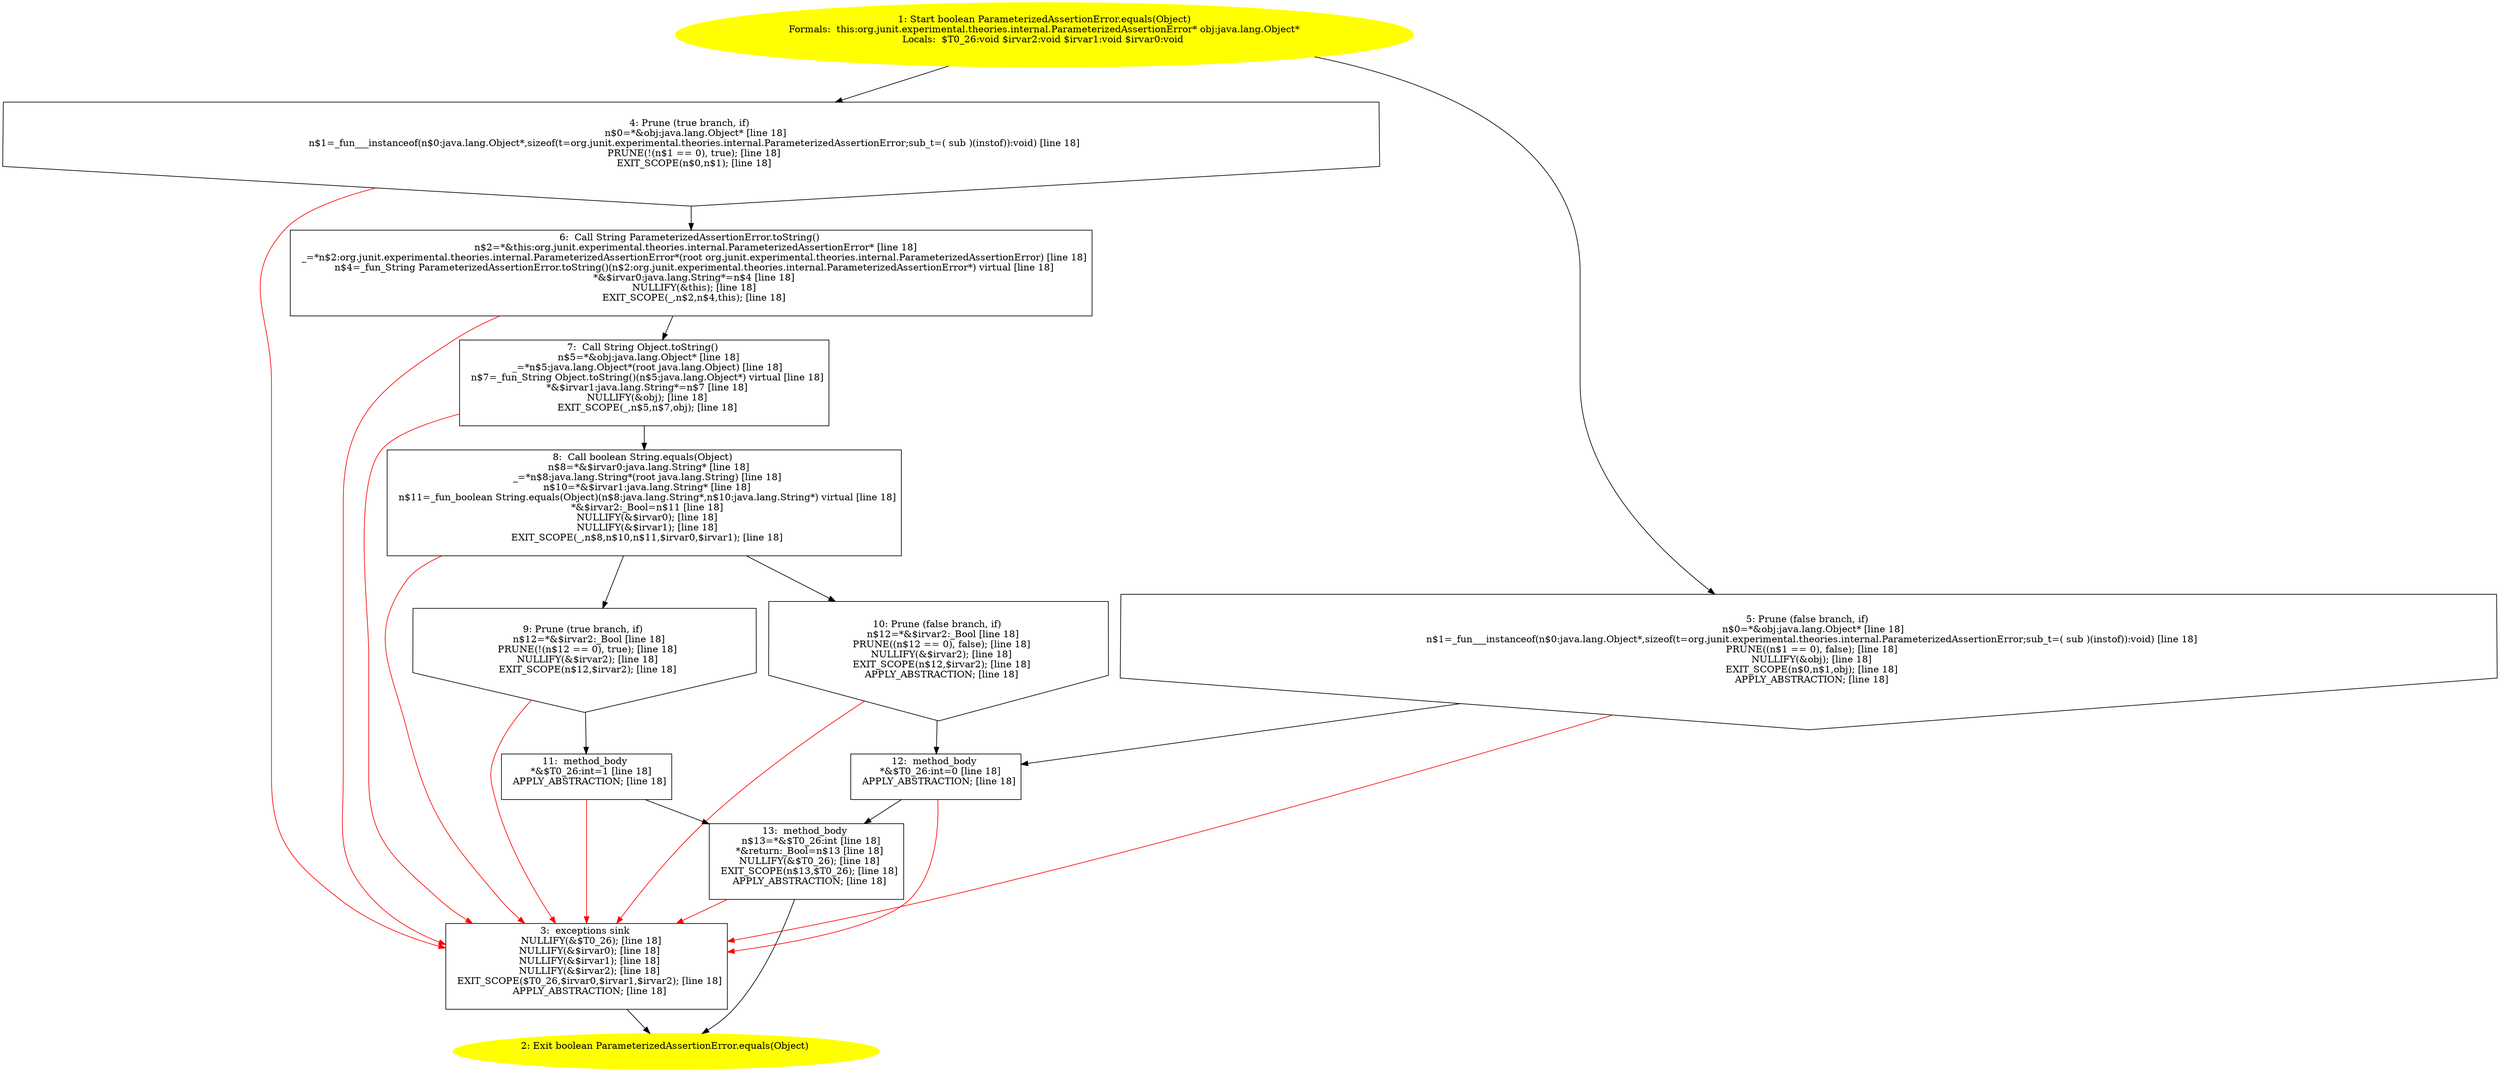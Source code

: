 /* @generated */
digraph cfg {
"org.junit.experimental.theories.internal.ParameterizedAssertionError.equals(java.lang.Object):boolea.cec1b557834b8a85654606fbb4378b19_1" [label="1: Start boolean ParameterizedAssertionError.equals(Object)\nFormals:  this:org.junit.experimental.theories.internal.ParameterizedAssertionError* obj:java.lang.Object*\nLocals:  $T0_26:void $irvar2:void $irvar1:void $irvar0:void \n  " color=yellow style=filled]
	

	 "org.junit.experimental.theories.internal.ParameterizedAssertionError.equals(java.lang.Object):boolea.cec1b557834b8a85654606fbb4378b19_1" -> "org.junit.experimental.theories.internal.ParameterizedAssertionError.equals(java.lang.Object):boolea.cec1b557834b8a85654606fbb4378b19_4" ;
	 "org.junit.experimental.theories.internal.ParameterizedAssertionError.equals(java.lang.Object):boolea.cec1b557834b8a85654606fbb4378b19_1" -> "org.junit.experimental.theories.internal.ParameterizedAssertionError.equals(java.lang.Object):boolea.cec1b557834b8a85654606fbb4378b19_5" ;
"org.junit.experimental.theories.internal.ParameterizedAssertionError.equals(java.lang.Object):boolea.cec1b557834b8a85654606fbb4378b19_2" [label="2: Exit boolean ParameterizedAssertionError.equals(Object) \n  " color=yellow style=filled]
	

"org.junit.experimental.theories.internal.ParameterizedAssertionError.equals(java.lang.Object):boolea.cec1b557834b8a85654606fbb4378b19_3" [label="3:  exceptions sink \n   NULLIFY(&$T0_26); [line 18]\n  NULLIFY(&$irvar0); [line 18]\n  NULLIFY(&$irvar1); [line 18]\n  NULLIFY(&$irvar2); [line 18]\n  EXIT_SCOPE($T0_26,$irvar0,$irvar1,$irvar2); [line 18]\n  APPLY_ABSTRACTION; [line 18]\n " shape="box"]
	

	 "org.junit.experimental.theories.internal.ParameterizedAssertionError.equals(java.lang.Object):boolea.cec1b557834b8a85654606fbb4378b19_3" -> "org.junit.experimental.theories.internal.ParameterizedAssertionError.equals(java.lang.Object):boolea.cec1b557834b8a85654606fbb4378b19_2" ;
"org.junit.experimental.theories.internal.ParameterizedAssertionError.equals(java.lang.Object):boolea.cec1b557834b8a85654606fbb4378b19_4" [label="4: Prune (true branch, if) \n   n$0=*&obj:java.lang.Object* [line 18]\n  n$1=_fun___instanceof(n$0:java.lang.Object*,sizeof(t=org.junit.experimental.theories.internal.ParameterizedAssertionError;sub_t=( sub )(instof)):void) [line 18]\n  PRUNE(!(n$1 == 0), true); [line 18]\n  EXIT_SCOPE(n$0,n$1); [line 18]\n " shape="invhouse"]
	

	 "org.junit.experimental.theories.internal.ParameterizedAssertionError.equals(java.lang.Object):boolea.cec1b557834b8a85654606fbb4378b19_4" -> "org.junit.experimental.theories.internal.ParameterizedAssertionError.equals(java.lang.Object):boolea.cec1b557834b8a85654606fbb4378b19_6" ;
	 "org.junit.experimental.theories.internal.ParameterizedAssertionError.equals(java.lang.Object):boolea.cec1b557834b8a85654606fbb4378b19_4" -> "org.junit.experimental.theories.internal.ParameterizedAssertionError.equals(java.lang.Object):boolea.cec1b557834b8a85654606fbb4378b19_3" [color="red" ];
"org.junit.experimental.theories.internal.ParameterizedAssertionError.equals(java.lang.Object):boolea.cec1b557834b8a85654606fbb4378b19_5" [label="5: Prune (false branch, if) \n   n$0=*&obj:java.lang.Object* [line 18]\n  n$1=_fun___instanceof(n$0:java.lang.Object*,sizeof(t=org.junit.experimental.theories.internal.ParameterizedAssertionError;sub_t=( sub )(instof)):void) [line 18]\n  PRUNE((n$1 == 0), false); [line 18]\n  NULLIFY(&obj); [line 18]\n  EXIT_SCOPE(n$0,n$1,obj); [line 18]\n  APPLY_ABSTRACTION; [line 18]\n " shape="invhouse"]
	

	 "org.junit.experimental.theories.internal.ParameterizedAssertionError.equals(java.lang.Object):boolea.cec1b557834b8a85654606fbb4378b19_5" -> "org.junit.experimental.theories.internal.ParameterizedAssertionError.equals(java.lang.Object):boolea.cec1b557834b8a85654606fbb4378b19_12" ;
	 "org.junit.experimental.theories.internal.ParameterizedAssertionError.equals(java.lang.Object):boolea.cec1b557834b8a85654606fbb4378b19_5" -> "org.junit.experimental.theories.internal.ParameterizedAssertionError.equals(java.lang.Object):boolea.cec1b557834b8a85654606fbb4378b19_3" [color="red" ];
"org.junit.experimental.theories.internal.ParameterizedAssertionError.equals(java.lang.Object):boolea.cec1b557834b8a85654606fbb4378b19_6" [label="6:  Call String ParameterizedAssertionError.toString() \n   n$2=*&this:org.junit.experimental.theories.internal.ParameterizedAssertionError* [line 18]\n  _=*n$2:org.junit.experimental.theories.internal.ParameterizedAssertionError*(root org.junit.experimental.theories.internal.ParameterizedAssertionError) [line 18]\n  n$4=_fun_String ParameterizedAssertionError.toString()(n$2:org.junit.experimental.theories.internal.ParameterizedAssertionError*) virtual [line 18]\n  *&$irvar0:java.lang.String*=n$4 [line 18]\n  NULLIFY(&this); [line 18]\n  EXIT_SCOPE(_,n$2,n$4,this); [line 18]\n " shape="box"]
	

	 "org.junit.experimental.theories.internal.ParameterizedAssertionError.equals(java.lang.Object):boolea.cec1b557834b8a85654606fbb4378b19_6" -> "org.junit.experimental.theories.internal.ParameterizedAssertionError.equals(java.lang.Object):boolea.cec1b557834b8a85654606fbb4378b19_7" ;
	 "org.junit.experimental.theories.internal.ParameterizedAssertionError.equals(java.lang.Object):boolea.cec1b557834b8a85654606fbb4378b19_6" -> "org.junit.experimental.theories.internal.ParameterizedAssertionError.equals(java.lang.Object):boolea.cec1b557834b8a85654606fbb4378b19_3" [color="red" ];
"org.junit.experimental.theories.internal.ParameterizedAssertionError.equals(java.lang.Object):boolea.cec1b557834b8a85654606fbb4378b19_7" [label="7:  Call String Object.toString() \n   n$5=*&obj:java.lang.Object* [line 18]\n  _=*n$5:java.lang.Object*(root java.lang.Object) [line 18]\n  n$7=_fun_String Object.toString()(n$5:java.lang.Object*) virtual [line 18]\n  *&$irvar1:java.lang.String*=n$7 [line 18]\n  NULLIFY(&obj); [line 18]\n  EXIT_SCOPE(_,n$5,n$7,obj); [line 18]\n " shape="box"]
	

	 "org.junit.experimental.theories.internal.ParameterizedAssertionError.equals(java.lang.Object):boolea.cec1b557834b8a85654606fbb4378b19_7" -> "org.junit.experimental.theories.internal.ParameterizedAssertionError.equals(java.lang.Object):boolea.cec1b557834b8a85654606fbb4378b19_8" ;
	 "org.junit.experimental.theories.internal.ParameterizedAssertionError.equals(java.lang.Object):boolea.cec1b557834b8a85654606fbb4378b19_7" -> "org.junit.experimental.theories.internal.ParameterizedAssertionError.equals(java.lang.Object):boolea.cec1b557834b8a85654606fbb4378b19_3" [color="red" ];
"org.junit.experimental.theories.internal.ParameterizedAssertionError.equals(java.lang.Object):boolea.cec1b557834b8a85654606fbb4378b19_8" [label="8:  Call boolean String.equals(Object) \n   n$8=*&$irvar0:java.lang.String* [line 18]\n  _=*n$8:java.lang.String*(root java.lang.String) [line 18]\n  n$10=*&$irvar1:java.lang.String* [line 18]\n  n$11=_fun_boolean String.equals(Object)(n$8:java.lang.String*,n$10:java.lang.String*) virtual [line 18]\n  *&$irvar2:_Bool=n$11 [line 18]\n  NULLIFY(&$irvar0); [line 18]\n  NULLIFY(&$irvar1); [line 18]\n  EXIT_SCOPE(_,n$8,n$10,n$11,$irvar0,$irvar1); [line 18]\n " shape="box"]
	

	 "org.junit.experimental.theories.internal.ParameterizedAssertionError.equals(java.lang.Object):boolea.cec1b557834b8a85654606fbb4378b19_8" -> "org.junit.experimental.theories.internal.ParameterizedAssertionError.equals(java.lang.Object):boolea.cec1b557834b8a85654606fbb4378b19_9" ;
	 "org.junit.experimental.theories.internal.ParameterizedAssertionError.equals(java.lang.Object):boolea.cec1b557834b8a85654606fbb4378b19_8" -> "org.junit.experimental.theories.internal.ParameterizedAssertionError.equals(java.lang.Object):boolea.cec1b557834b8a85654606fbb4378b19_10" ;
	 "org.junit.experimental.theories.internal.ParameterizedAssertionError.equals(java.lang.Object):boolea.cec1b557834b8a85654606fbb4378b19_8" -> "org.junit.experimental.theories.internal.ParameterizedAssertionError.equals(java.lang.Object):boolea.cec1b557834b8a85654606fbb4378b19_3" [color="red" ];
"org.junit.experimental.theories.internal.ParameterizedAssertionError.equals(java.lang.Object):boolea.cec1b557834b8a85654606fbb4378b19_9" [label="9: Prune (true branch, if) \n   n$12=*&$irvar2:_Bool [line 18]\n  PRUNE(!(n$12 == 0), true); [line 18]\n  NULLIFY(&$irvar2); [line 18]\n  EXIT_SCOPE(n$12,$irvar2); [line 18]\n " shape="invhouse"]
	

	 "org.junit.experimental.theories.internal.ParameterizedAssertionError.equals(java.lang.Object):boolea.cec1b557834b8a85654606fbb4378b19_9" -> "org.junit.experimental.theories.internal.ParameterizedAssertionError.equals(java.lang.Object):boolea.cec1b557834b8a85654606fbb4378b19_11" ;
	 "org.junit.experimental.theories.internal.ParameterizedAssertionError.equals(java.lang.Object):boolea.cec1b557834b8a85654606fbb4378b19_9" -> "org.junit.experimental.theories.internal.ParameterizedAssertionError.equals(java.lang.Object):boolea.cec1b557834b8a85654606fbb4378b19_3" [color="red" ];
"org.junit.experimental.theories.internal.ParameterizedAssertionError.equals(java.lang.Object):boolea.cec1b557834b8a85654606fbb4378b19_10" [label="10: Prune (false branch, if) \n   n$12=*&$irvar2:_Bool [line 18]\n  PRUNE((n$12 == 0), false); [line 18]\n  NULLIFY(&$irvar2); [line 18]\n  EXIT_SCOPE(n$12,$irvar2); [line 18]\n  APPLY_ABSTRACTION; [line 18]\n " shape="invhouse"]
	

	 "org.junit.experimental.theories.internal.ParameterizedAssertionError.equals(java.lang.Object):boolea.cec1b557834b8a85654606fbb4378b19_10" -> "org.junit.experimental.theories.internal.ParameterizedAssertionError.equals(java.lang.Object):boolea.cec1b557834b8a85654606fbb4378b19_12" ;
	 "org.junit.experimental.theories.internal.ParameterizedAssertionError.equals(java.lang.Object):boolea.cec1b557834b8a85654606fbb4378b19_10" -> "org.junit.experimental.theories.internal.ParameterizedAssertionError.equals(java.lang.Object):boolea.cec1b557834b8a85654606fbb4378b19_3" [color="red" ];
"org.junit.experimental.theories.internal.ParameterizedAssertionError.equals(java.lang.Object):boolea.cec1b557834b8a85654606fbb4378b19_11" [label="11:  method_body \n   *&$T0_26:int=1 [line 18]\n  APPLY_ABSTRACTION; [line 18]\n " shape="box"]
	

	 "org.junit.experimental.theories.internal.ParameterizedAssertionError.equals(java.lang.Object):boolea.cec1b557834b8a85654606fbb4378b19_11" -> "org.junit.experimental.theories.internal.ParameterizedAssertionError.equals(java.lang.Object):boolea.cec1b557834b8a85654606fbb4378b19_13" ;
	 "org.junit.experimental.theories.internal.ParameterizedAssertionError.equals(java.lang.Object):boolea.cec1b557834b8a85654606fbb4378b19_11" -> "org.junit.experimental.theories.internal.ParameterizedAssertionError.equals(java.lang.Object):boolea.cec1b557834b8a85654606fbb4378b19_3" [color="red" ];
"org.junit.experimental.theories.internal.ParameterizedAssertionError.equals(java.lang.Object):boolea.cec1b557834b8a85654606fbb4378b19_12" [label="12:  method_body \n   *&$T0_26:int=0 [line 18]\n  APPLY_ABSTRACTION; [line 18]\n " shape="box"]
	

	 "org.junit.experimental.theories.internal.ParameterizedAssertionError.equals(java.lang.Object):boolea.cec1b557834b8a85654606fbb4378b19_12" -> "org.junit.experimental.theories.internal.ParameterizedAssertionError.equals(java.lang.Object):boolea.cec1b557834b8a85654606fbb4378b19_13" ;
	 "org.junit.experimental.theories.internal.ParameterizedAssertionError.equals(java.lang.Object):boolea.cec1b557834b8a85654606fbb4378b19_12" -> "org.junit.experimental.theories.internal.ParameterizedAssertionError.equals(java.lang.Object):boolea.cec1b557834b8a85654606fbb4378b19_3" [color="red" ];
"org.junit.experimental.theories.internal.ParameterizedAssertionError.equals(java.lang.Object):boolea.cec1b557834b8a85654606fbb4378b19_13" [label="13:  method_body \n   n$13=*&$T0_26:int [line 18]\n  *&return:_Bool=n$13 [line 18]\n  NULLIFY(&$T0_26); [line 18]\n  EXIT_SCOPE(n$13,$T0_26); [line 18]\n  APPLY_ABSTRACTION; [line 18]\n " shape="box"]
	

	 "org.junit.experimental.theories.internal.ParameterizedAssertionError.equals(java.lang.Object):boolea.cec1b557834b8a85654606fbb4378b19_13" -> "org.junit.experimental.theories.internal.ParameterizedAssertionError.equals(java.lang.Object):boolea.cec1b557834b8a85654606fbb4378b19_2" ;
	 "org.junit.experimental.theories.internal.ParameterizedAssertionError.equals(java.lang.Object):boolea.cec1b557834b8a85654606fbb4378b19_13" -> "org.junit.experimental.theories.internal.ParameterizedAssertionError.equals(java.lang.Object):boolea.cec1b557834b8a85654606fbb4378b19_3" [color="red" ];
}

